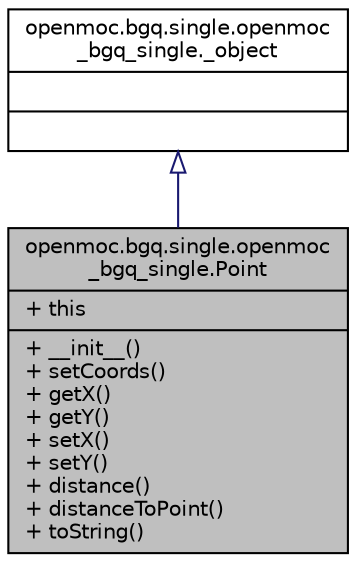 digraph "openmoc.bgq.single.openmoc_bgq_single.Point"
{
  edge [fontname="Helvetica",fontsize="10",labelfontname="Helvetica",labelfontsize="10"];
  node [fontname="Helvetica",fontsize="10",shape=record];
  Node1 [label="{openmoc.bgq.single.openmoc\l_bgq_single.Point\n|+ this\l|+ __init__()\l+ setCoords()\l+ getX()\l+ getY()\l+ setX()\l+ setY()\l+ distance()\l+ distanceToPoint()\l+ toString()\l}",height=0.2,width=0.4,color="black", fillcolor="grey75", style="filled" fontcolor="black"];
  Node2 -> Node1 [dir="back",color="midnightblue",fontsize="10",style="solid",arrowtail="onormal",fontname="Helvetica"];
  Node2 [label="{openmoc.bgq.single.openmoc\l_bgq_single._object\n||}",height=0.2,width=0.4,color="black", fillcolor="white", style="filled",URL="$classopenmoc_1_1bgq_1_1single_1_1openmoc__bgq__single_1_1__object.html"];
}
